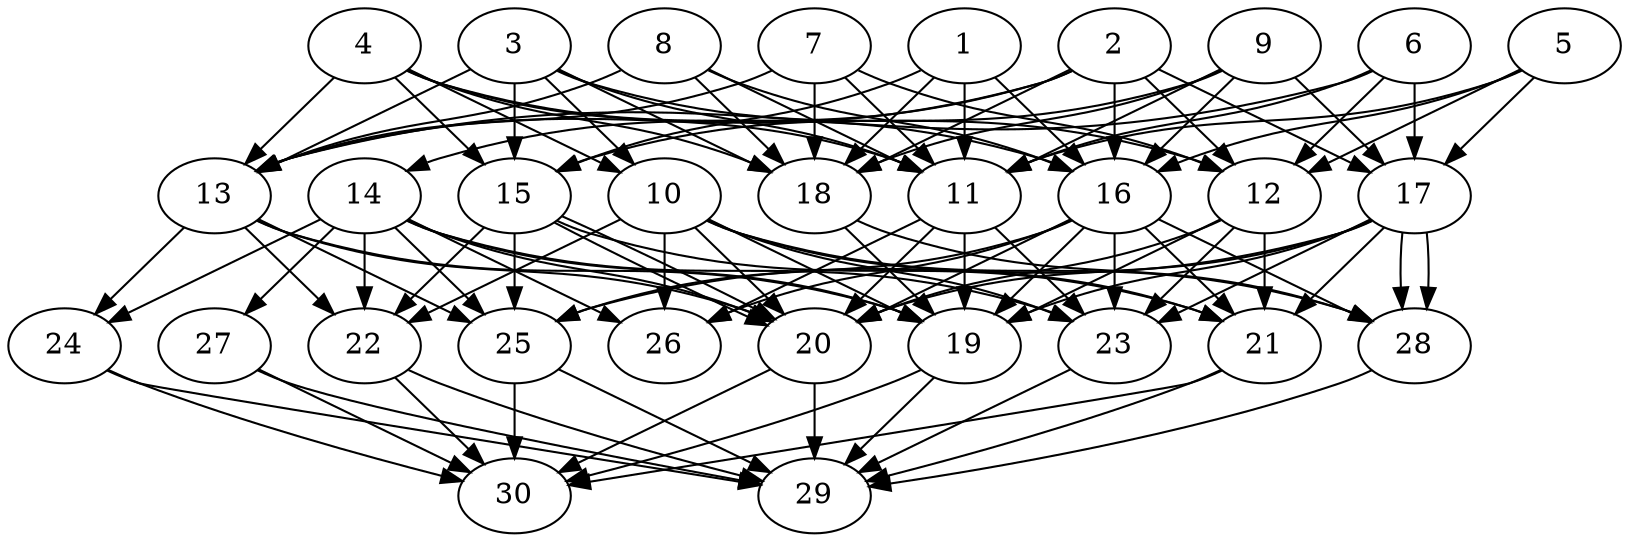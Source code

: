 // DAG automatically generated by daggen at Thu Oct  3 14:04:18 2019
// ./daggen --dot -n 30 --ccr 0.3 --fat 0.7 --regular 0.9 --density 0.9 --mindata 5242880 --maxdata 52428800 
digraph G {
  1 [size="33747627", alpha="0.03", expect_size="10124288"] 
  1 -> 11 [size ="10124288"]
  1 -> 15 [size ="10124288"]
  1 -> 16 [size ="10124288"]
  1 -> 18 [size ="10124288"]
  2 [size="156416000", alpha="0.04", expect_size="46924800"] 
  2 -> 12 [size ="46924800"]
  2 -> 13 [size ="46924800"]
  2 -> 14 [size ="46924800"]
  2 -> 16 [size ="46924800"]
  2 -> 17 [size ="46924800"]
  2 -> 18 [size ="46924800"]
  3 [size="28955307", alpha="0.16", expect_size="8686592"] 
  3 -> 10 [size ="8686592"]
  3 -> 11 [size ="8686592"]
  3 -> 12 [size ="8686592"]
  3 -> 13 [size ="8686592"]
  3 -> 15 [size ="8686592"]
  3 -> 18 [size ="8686592"]
  4 [size="26200747", alpha="0.09", expect_size="7860224"] 
  4 -> 10 [size ="7860224"]
  4 -> 11 [size ="7860224"]
  4 -> 13 [size ="7860224"]
  4 -> 15 [size ="7860224"]
  4 -> 16 [size ="7860224"]
  4 -> 18 [size ="7860224"]
  5 [size="115087360", alpha="0.14", expect_size="34526208"] 
  5 -> 11 [size ="34526208"]
  5 -> 12 [size ="34526208"]
  5 -> 16 [size ="34526208"]
  5 -> 17 [size ="34526208"]
  6 [size="50909867", alpha="0.15", expect_size="15272960"] 
  6 -> 11 [size ="15272960"]
  6 -> 12 [size ="15272960"]
  6 -> 13 [size ="15272960"]
  6 -> 17 [size ="15272960"]
  7 [size="141168640", alpha="0.02", expect_size="42350592"] 
  7 -> 11 [size ="42350592"]
  7 -> 12 [size ="42350592"]
  7 -> 13 [size ="42350592"]
  7 -> 18 [size ="42350592"]
  8 [size="85920427", alpha="0.17", expect_size="25776128"] 
  8 -> 11 [size ="25776128"]
  8 -> 13 [size ="25776128"]
  8 -> 16 [size ="25776128"]
  8 -> 18 [size ="25776128"]
  9 [size="56692053", alpha="0.06", expect_size="17007616"] 
  9 -> 11 [size ="17007616"]
  9 -> 15 [size ="17007616"]
  9 -> 16 [size ="17007616"]
  9 -> 17 [size ="17007616"]
  9 -> 18 [size ="17007616"]
  10 [size="104925867", alpha="0.05", expect_size="31477760"] 
  10 -> 19 [size ="31477760"]
  10 -> 20 [size ="31477760"]
  10 -> 21 [size ="31477760"]
  10 -> 22 [size ="31477760"]
  10 -> 23 [size ="31477760"]
  10 -> 26 [size ="31477760"]
  10 -> 28 [size ="31477760"]
  11 [size="48544427", alpha="0.04", expect_size="14563328"] 
  11 -> 19 [size ="14563328"]
  11 -> 20 [size ="14563328"]
  11 -> 23 [size ="14563328"]
  11 -> 26 [size ="14563328"]
  12 [size="75086507", alpha="0.16", expect_size="22525952"] 
  12 -> 19 [size ="22525952"]
  12 -> 20 [size ="22525952"]
  12 -> 21 [size ="22525952"]
  12 -> 23 [size ="22525952"]
  13 [size="109240320", alpha="0.07", expect_size="32772096"] 
  13 -> 19 [size ="32772096"]
  13 -> 20 [size ="32772096"]
  13 -> 22 [size ="32772096"]
  13 -> 24 [size ="32772096"]
  13 -> 25 [size ="32772096"]
  14 [size="79281493", alpha="0.11", expect_size="23784448"] 
  14 -> 19 [size ="23784448"]
  14 -> 20 [size ="23784448"]
  14 -> 22 [size ="23784448"]
  14 -> 23 [size ="23784448"]
  14 -> 24 [size ="23784448"]
  14 -> 25 [size ="23784448"]
  14 -> 26 [size ="23784448"]
  14 -> 27 [size ="23784448"]
  15 [size="146657280", alpha="0.11", expect_size="43997184"] 
  15 -> 20 [size ="43997184"]
  15 -> 20 [size ="43997184"]
  15 -> 21 [size ="43997184"]
  15 -> 22 [size ="43997184"]
  15 -> 25 [size ="43997184"]
  16 [size="96856747", alpha="0.01", expect_size="29057024"] 
  16 -> 19 [size ="29057024"]
  16 -> 20 [size ="29057024"]
  16 -> 21 [size ="29057024"]
  16 -> 23 [size ="29057024"]
  16 -> 25 [size ="29057024"]
  16 -> 26 [size ="29057024"]
  16 -> 28 [size ="29057024"]
  17 [size="55033173", alpha="0.03", expect_size="16509952"] 
  17 -> 19 [size ="16509952"]
  17 -> 20 [size ="16509952"]
  17 -> 21 [size ="16509952"]
  17 -> 23 [size ="16509952"]
  17 -> 25 [size ="16509952"]
  17 -> 28 [size ="16509952"]
  17 -> 28 [size ="16509952"]
  18 [size="73417387", alpha="0.15", expect_size="22025216"] 
  18 -> 19 [size ="22025216"]
  18 -> 28 [size ="22025216"]
  19 [size="48325973", alpha="0.13", expect_size="14497792"] 
  19 -> 29 [size ="14497792"]
  19 -> 30 [size ="14497792"]
  20 [size="94914560", alpha="0.01", expect_size="28474368"] 
  20 -> 29 [size ="28474368"]
  20 -> 30 [size ="28474368"]
  21 [size="133614933", alpha="0.10", expect_size="40084480"] 
  21 -> 29 [size ="40084480"]
  21 -> 30 [size ="40084480"]
  22 [size="162426880", alpha="0.17", expect_size="48728064"] 
  22 -> 29 [size ="48728064"]
  22 -> 30 [size ="48728064"]
  23 [size="132048213", alpha="0.05", expect_size="39614464"] 
  23 -> 29 [size ="39614464"]
  24 [size="33406293", alpha="0.14", expect_size="10021888"] 
  24 -> 29 [size ="10021888"]
  24 -> 30 [size ="10021888"]
  25 [size="117521067", alpha="0.16", expect_size="35256320"] 
  25 -> 29 [size ="35256320"]
  25 -> 30 [size ="35256320"]
  26 [size="43690667", alpha="0.02", expect_size="13107200"] 
  27 [size="50909867", alpha="0.04", expect_size="15272960"] 
  27 -> 29 [size ="15272960"]
  27 -> 30 [size ="15272960"]
  28 [size="77318827", alpha="0.15", expect_size="23195648"] 
  28 -> 29 [size ="23195648"]
  29 [size="40519680", alpha="0.10", expect_size="12155904"] 
  30 [size="146414933", alpha="0.17", expect_size="43924480"] 
}
